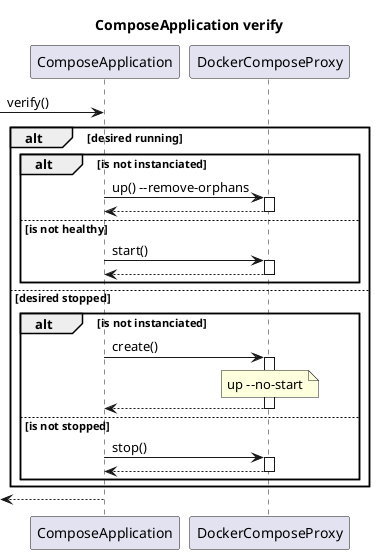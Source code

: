 @startuml
title "ComposeApplication verify"

participant ComposeApplication as CA
participant DockerComposeProxy as DComp

[->CA: verify()


alt desired running
    alt is not instanciated
        CA->DComp ++: up() --remove-orphans
        DComp-->CA --:

    else is not healthy
        CA->DComp ++: start()
        DComp-->CA --:
    end
else desired stopped
    alt is not instanciated
        CA->DComp ++: create()
        note over DComp : up --no-start
        DComp-->CA --:

    else is not stopped
        CA->DComp ++: stop()
        DComp-->CA --:
    end
end

CA-->[:
@enduml

